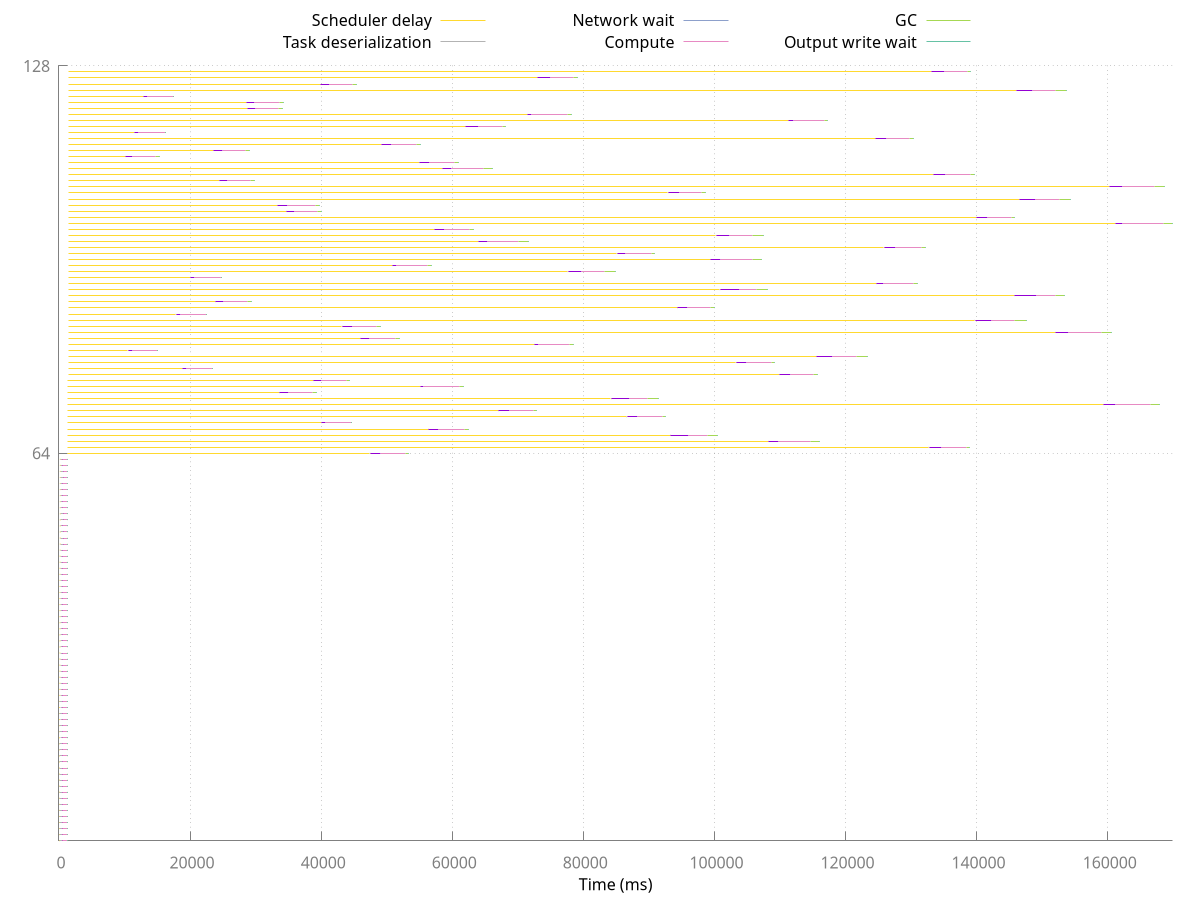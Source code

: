 set terminal pdfcairo font 'Times,22' linewidth 4 rounded dashlength 2 size 5,5

# Line style for axes
set style line 80 lt 1 lc rgb "#808080"

# Line style for grid
set style line 81 lt 0 # dashed
set style line 81 lt rgb "#808080"  # grey

set grid back linestyle 81
set border 3 back linestyle 80 # Remove border on top and right.  These
             # borders are useless and make it harder
             # to see plotted lines near the border.
    # Also, put it in grey; no need for so much emphasis on a border.
set xtics nomirror
set ytics nomirror

set style line 1 lt rgb "#fc8d62" lw 1 pt 1
set style line 2 lt rgb "#8da0cb" lw 1 pt 6
set style line 3 lt rgb "#e78ac3" lw 1 pt 2
set style line 4 lt rgb "#a6d854" lw 1 pt 3
set style line 5 lt rgb "#66c2a5" lw 1 pt 4
set style line 6 lt rgb "#ffd92f" lw 1 pt 5
set style line 7 lt rgb "#e5c494" lw 1 pt 7
set style line 8 lt rgb "#b3b3b3" lw 1 pt 8

set xlabel "Time (ms)" offset 0,0.5
set key above

set arrow from 0,0 to 126,0 ls 6 nohead
set arrow from 126,0 to 579,0 ls 8 nohead
set arrow from 579,0 to 579,0 ls 7 nohead
set arrow from 579,0 to 579,0 ls 9 nohead
set arrow from 579,0 to 1251,0 ls 3 nohead
set arrow from 1251,0 to 1304,0 ls 4 nohead
set arrow from 1304,0 to 1304,0 ls 5 nohead
set arrow from 16,1 to 130,1 ls 6 nohead
set arrow from 130,1 to 581,1 ls 8 nohead
set arrow from 581,1 to 581,1 ls 7 nohead
set arrow from 581,1 to 581,1 ls 9 nohead
set arrow from 581,1 to 1246,1 ls 3 nohead
set arrow from 1246,1 to 1299,1 ls 4 nohead
set arrow from 1299,1 to 1299,1 ls 5 nohead
set arrow from 17,2 to 128,2 ls 6 nohead
set arrow from 128,2 to 579,2 ls 8 nohead
set arrow from 579,2 to 579,2 ls 7 nohead
set arrow from 579,2 to 579,2 ls 9 nohead
set arrow from 579,2 to 1249,2 ls 3 nohead
set arrow from 1249,2 to 1302,2 ls 4 nohead
set arrow from 1302,2 to 1302,2 ls 5 nohead
set arrow from 19,3 to 140,3 ls 6 nohead
set arrow from 140,3 to 589,3 ls 8 nohead
set arrow from 589,3 to 589,3 ls 7 nohead
set arrow from 589,3 to 589,3 ls 9 nohead
set arrow from 589,3 to 1242,3 ls 3 nohead
set arrow from 1242,3 to 1295,3 ls 4 nohead
set arrow from 1295,3 to 1295,3 ls 5 nohead
set arrow from 20,4 to 142,4 ls 6 nohead
set arrow from 142,4 to 590,4 ls 8 nohead
set arrow from 590,4 to 590,4 ls 7 nohead
set arrow from 590,4 to 590,4 ls 9 nohead
set arrow from 590,4 to 1243,4 ls 3 nohead
set arrow from 1243,4 to 1296,4 ls 4 nohead
set arrow from 1296,4 to 1296,4 ls 5 nohead
set arrow from 22,5 to 142,5 ls 6 nohead
set arrow from 142,5 to 589,5 ls 8 nohead
set arrow from 589,5 to 589,5 ls 7 nohead
set arrow from 589,5 to 589,5 ls 9 nohead
set arrow from 589,5 to 1242,5 ls 3 nohead
set arrow from 1242,5 to 1295,5 ls 4 nohead
set arrow from 1295,5 to 1295,5 ls 5 nohead
set arrow from 23,6 to 132,6 ls 6 nohead
set arrow from 132,6 to 578,6 ls 8 nohead
set arrow from 578,6 to 578,6 ls 7 nohead
set arrow from 578,6 to 578,6 ls 9 nohead
set arrow from 578,6 to 1254,6 ls 3 nohead
set arrow from 1254,6 to 1307,6 ls 4 nohead
set arrow from 1307,6 to 1307,6 ls 5 nohead
set arrow from 25,7 to 129,7 ls 6 nohead
set arrow from 129,7 to 575,7 ls 8 nohead
set arrow from 575,7 to 575,7 ls 7 nohead
set arrow from 575,7 to 575,7 ls 9 nohead
set arrow from 575,7 to 1262,7 ls 3 nohead
set arrow from 1262,7 to 1315,7 ls 4 nohead
set arrow from 1315,7 to 1315,7 ls 5 nohead
set arrow from 26,8 to 146,8 ls 6 nohead
set arrow from 146,8 to 590,8 ls 8 nohead
set arrow from 590,8 to 590,8 ls 7 nohead
set arrow from 590,8 to 590,8 ls 9 nohead
set arrow from 590,8 to 1243,8 ls 3 nohead
set arrow from 1243,8 to 1296,8 ls 4 nohead
set arrow from 1296,8 to 1296,8 ls 5 nohead
set arrow from 28,9 to 138,9 ls 6 nohead
set arrow from 138,9 to 581,9 ls 8 nohead
set arrow from 581,9 to 581,9 ls 7 nohead
set arrow from 581,9 to 581,9 ls 9 nohead
set arrow from 581,9 to 1245,9 ls 3 nohead
set arrow from 1245,9 to 1298,9 ls 4 nohead
set arrow from 1298,9 to 1298,9 ls 5 nohead
set arrow from 29,10 to 147,10 ls 6 nohead
set arrow from 147,10 to 591,10 ls 8 nohead
set arrow from 591,10 to 591,10 ls 7 nohead
set arrow from 591,10 to 591,10 ls 9 nohead
set arrow from 591,10 to 1243,10 ls 3 nohead
set arrow from 1243,10 to 1296,10 ls 4 nohead
set arrow from 1296,10 to 1296,10 ls 5 nohead
set arrow from 30,11 to 137,11 ls 6 nohead
set arrow from 137,11 to 579,11 ls 8 nohead
set arrow from 579,11 to 579,11 ls 7 nohead
set arrow from 579,11 to 579,11 ls 9 nohead
set arrow from 579,11 to 1258,11 ls 3 nohead
set arrow from 1258,11 to 1311,11 ls 4 nohead
set arrow from 1311,11 to 1311,11 ls 5 nohead
set arrow from 32,12 to 138,12 ls 6 nohead
set arrow from 138,12 to 580,12 ls 8 nohead
set arrow from 580,12 to 580,12 ls 7 nohead
set arrow from 580,12 to 580,12 ls 9 nohead
set arrow from 580,12 to 1246,12 ls 3 nohead
set arrow from 1246,12 to 1299,12 ls 4 nohead
set arrow from 1299,12 to 1299,12 ls 5 nohead
set arrow from 33,13 to 149,13 ls 6 nohead
set arrow from 149,13 to 589,13 ls 8 nohead
set arrow from 589,13 to 589,13 ls 7 nohead
set arrow from 589,13 to 589,13 ls 9 nohead
set arrow from 589,13 to 1242,13 ls 3 nohead
set arrow from 1242,13 to 1295,13 ls 4 nohead
set arrow from 1295,13 to 1295,13 ls 5 nohead
set arrow from 35,14 to 138,14 ls 6 nohead
set arrow from 138,14 to 577,14 ls 8 nohead
set arrow from 577,14 to 577,14 ls 7 nohead
set arrow from 577,14 to 577,14 ls 9 nohead
set arrow from 577,14 to 1260,14 ls 3 nohead
set arrow from 1260,14 to 1313,14 ls 4 nohead
set arrow from 1313,14 to 1313,14 ls 5 nohead
set arrow from 36,15 to 139,15 ls 6 nohead
set arrow from 139,15 to 577,15 ls 8 nohead
set arrow from 577,15 to 577,15 ls 7 nohead
set arrow from 577,15 to 577,15 ls 9 nohead
set arrow from 577,15 to 1247,15 ls 3 nohead
set arrow from 1247,15 to 1300,15 ls 4 nohead
set arrow from 1300,15 to 1300,15 ls 5 nohead
set arrow from 38,16 to 141,16 ls 6 nohead
set arrow from 141,16 to 577,16 ls 8 nohead
set arrow from 577,16 to 577,16 ls 7 nohead
set arrow from 577,16 to 577,16 ls 9 nohead
set arrow from 577,16 to 1259,16 ls 3 nohead
set arrow from 1259,16 to 1312,16 ls 4 nohead
set arrow from 1312,16 to 1312,16 ls 5 nohead
set arrow from 39,17 to 154,17 ls 6 nohead
set arrow from 154,17 to 589,17 ls 8 nohead
set arrow from 589,17 to 589,17 ls 7 nohead
set arrow from 589,17 to 589,17 ls 9 nohead
set arrow from 589,17 to 1242,17 ls 3 nohead
set arrow from 1242,17 to 1295,17 ls 4 nohead
set arrow from 1295,17 to 1295,17 ls 5 nohead
set arrow from 40,18 to 140,18 ls 6 nohead
set arrow from 140,18 to 574,18 ls 8 nohead
set arrow from 574,18 to 574,18 ls 7 nohead
set arrow from 574,18 to 574,18 ls 9 nohead
set arrow from 574,18 to 1260,18 ls 3 nohead
set arrow from 1260,18 to 1313,18 ls 4 nohead
set arrow from 1313,18 to 1313,18 ls 5 nohead
set arrow from 41,19 to 144,19 ls 6 nohead
set arrow from 144,19 to 578,19 ls 8 nohead
set arrow from 578,19 to 578,19 ls 7 nohead
set arrow from 578,19 to 578,19 ls 9 nohead
set arrow from 578,19 to 1246,19 ls 3 nohead
set arrow from 1246,19 to 1299,19 ls 4 nohead
set arrow from 1299,19 to 1299,19 ls 5 nohead
set arrow from 42,20 to 159,20 ls 6 nohead
set arrow from 159,20 to 592,20 ls 8 nohead
set arrow from 592,20 to 592,20 ls 7 nohead
set arrow from 592,20 to 592,20 ls 9 nohead
set arrow from 592,20 to 1244,20 ls 3 nohead
set arrow from 1244,20 to 1297,20 ls 4 nohead
set arrow from 1297,20 to 1297,20 ls 5 nohead
set arrow from 43,21 to 144,21 ls 6 nohead
set arrow from 144,21 to 575,21 ls 8 nohead
set arrow from 575,21 to 575,21 ls 7 nohead
set arrow from 575,21 to 575,21 ls 9 nohead
set arrow from 575,21 to 1264,21 ls 3 nohead
set arrow from 1264,21 to 1317,21 ls 4 nohead
set arrow from 1317,21 to 1317,21 ls 5 nohead
set arrow from 44,22 to 162,22 ls 6 nohead
set arrow from 162,22 to 591,22 ls 8 nohead
set arrow from 591,22 to 591,22 ls 7 nohead
set arrow from 591,22 to 591,22 ls 9 nohead
set arrow from 591,22 to 1244,22 ls 3 nohead
set arrow from 1244,22 to 1297,22 ls 4 nohead
set arrow from 1297,22 to 1297,22 ls 5 nohead
set arrow from 46,23 to 150,23 ls 6 nohead
set arrow from 150,23 to 578,23 ls 8 nohead
set arrow from 578,23 to 578,23 ls 7 nohead
set arrow from 578,23 to 578,23 ls 9 nohead
set arrow from 578,23 to 1259,23 ls 3 nohead
set arrow from 1259,23 to 1312,23 ls 4 nohead
set arrow from 1312,23 to 1312,23 ls 5 nohead
set arrow from 69,24 to 194,24 ls 6 nohead
set arrow from 194,24 to 578,24 ls 8 nohead
set arrow from 578,24 to 578,24 ls 7 nohead
set arrow from 578,24 to 578,24 ls 9 nohead
set arrow from 578,24 to 1257,24 ls 3 nohead
set arrow from 1257,24 to 1311,24 ls 4 nohead
set arrow from 1311,24 to 1311,24 ls 5 nohead
set arrow from 71,25 to 212,25 ls 6 nohead
set arrow from 212,25 to 595,25 ls 8 nohead
set arrow from 595,25 to 595,25 ls 7 nohead
set arrow from 595,25 to 595,25 ls 9 nohead
set arrow from 595,25 to 1238,25 ls 3 nohead
set arrow from 1238,25 to 1292,25 ls 4 nohead
set arrow from 1292,25 to 1292,25 ls 5 nohead
set arrow from 72,26 to 212,26 ls 6 nohead
set arrow from 212,26 to 594,26 ls 8 nohead
set arrow from 594,26 to 594,26 ls 7 nohead
set arrow from 594,26 to 594,26 ls 9 nohead
set arrow from 594,26 to 1237,26 ls 3 nohead
set arrow from 1237,26 to 1291,26 ls 4 nohead
set arrow from 1291,26 to 1291,26 ls 5 nohead
set arrow from 73,27 to 200,27 ls 6 nohead
set arrow from 200,27 to 581,27 ls 8 nohead
set arrow from 581,27 to 581,27 ls 7 nohead
set arrow from 581,27 to 581,27 ls 9 nohead
set arrow from 581,27 to 1244,27 ls 3 nohead
set arrow from 1244,27 to 1298,27 ls 4 nohead
set arrow from 1298,27 to 1298,27 ls 5 nohead
set arrow from 74,28 to 217,28 ls 6 nohead
set arrow from 217,28 to 597,28 ls 8 nohead
set arrow from 597,28 to 597,28 ls 7 nohead
set arrow from 597,28 to 597,28 ls 9 nohead
set arrow from 597,28 to 1240,28 ls 3 nohead
set arrow from 1240,28 to 1294,28 ls 4 nohead
set arrow from 1294,28 to 1294,28 ls 5 nohead
set arrow from 75,29 to 199,29 ls 6 nohead
set arrow from 199,29 to 579,29 ls 8 nohead
set arrow from 579,29 to 579,29 ls 7 nohead
set arrow from 579,29 to 579,29 ls 9 nohead
set arrow from 579,29 to 1250,29 ls 3 nohead
set arrow from 1250,29 to 1304,29 ls 4 nohead
set arrow from 1304,29 to 1304,29 ls 5 nohead
set arrow from 77,30 to 217,30 ls 6 nohead
set arrow from 217,30 to 595,30 ls 8 nohead
set arrow from 595,30 to 595,30 ls 7 nohead
set arrow from 595,30 to 595,30 ls 9 nohead
set arrow from 595,30 to 1238,30 ls 3 nohead
set arrow from 1238,30 to 1292,30 ls 4 nohead
set arrow from 1292,30 to 1292,30 ls 5 nohead
set arrow from 77,31 to 205,31 ls 6 nohead
set arrow from 205,31 to 582,31 ls 8 nohead
set arrow from 582,31 to 582,31 ls 7 nohead
set arrow from 582,31 to 582,31 ls 9 nohead
set arrow from 582,31 to 1244,31 ls 3 nohead
set arrow from 1244,31 to 1298,31 ls 4 nohead
set arrow from 1298,31 to 1298,31 ls 5 nohead
set arrow from 78,32 to 220,32 ls 6 nohead
set arrow from 220,32 to 596,32 ls 8 nohead
set arrow from 596,32 to 596,32 ls 7 nohead
set arrow from 596,32 to 596,32 ls 9 nohead
set arrow from 596,32 to 1239,32 ls 3 nohead
set arrow from 1239,32 to 1293,32 ls 4 nohead
set arrow from 1293,32 to 1293,32 ls 5 nohead
set arrow from 79,33 to 221,33 ls 6 nohead
set arrow from 221,33 to 597,33 ls 8 nohead
set arrow from 597,33 to 597,33 ls 7 nohead
set arrow from 597,33 to 597,33 ls 9 nohead
set arrow from 597,33 to 1240,33 ls 3 nohead
set arrow from 1240,33 to 1294,33 ls 4 nohead
set arrow from 1294,33 to 1294,33 ls 5 nohead
set arrow from 80,34 to 204,34 ls 6 nohead
set arrow from 204,34 to 579,34 ls 8 nohead
set arrow from 579,34 to 579,34 ls 7 nohead
set arrow from 579,34 to 579,34 ls 9 nohead
set arrow from 579,34 to 1255,34 ls 3 nohead
set arrow from 1255,34 to 1309,34 ls 4 nohead
set arrow from 1309,34 to 1309,34 ls 5 nohead
set arrow from 82,35 to 218,35 ls 6 nohead
set arrow from 218,35 to 592,35 ls 8 nohead
set arrow from 592,35 to 592,35 ls 7 nohead
set arrow from 592,35 to 592,35 ls 9 nohead
set arrow from 592,35 to 1235,35 ls 3 nohead
set arrow from 1235,35 to 1289,35 ls 4 nohead
set arrow from 1289,35 to 1289,35 ls 5 nohead
set arrow from 83,36 to 223,36 ls 6 nohead
set arrow from 223,36 to 596,36 ls 8 nohead
set arrow from 596,36 to 596,36 ls 7 nohead
set arrow from 596,36 to 596,36 ls 9 nohead
set arrow from 596,36 to 1239,36 ls 3 nohead
set arrow from 1239,36 to 1293,36 ls 4 nohead
set arrow from 1293,36 to 1293,36 ls 5 nohead
set arrow from 84,37 to 223,37 ls 6 nohead
set arrow from 223,37 to 595,37 ls 8 nohead
set arrow from 595,37 to 595,37 ls 7 nohead
set arrow from 595,37 to 595,37 ls 9 nohead
set arrow from 595,37 to 1238,37 ls 3 nohead
set arrow from 1238,37 to 1292,37 ls 4 nohead
set arrow from 1292,37 to 1292,37 ls 5 nohead
set arrow from 85,38 to 224,38 ls 6 nohead
set arrow from 224,38 to 595,38 ls 8 nohead
set arrow from 595,38 to 595,38 ls 7 nohead
set arrow from 595,38 to 595,38 ls 9 nohead
set arrow from 595,38 to 1238,38 ls 3 nohead
set arrow from 1238,38 to 1292,38 ls 4 nohead
set arrow from 1292,38 to 1292,38 ls 5 nohead
set arrow from 86,39 to 209,39 ls 6 nohead
set arrow from 209,39 to 578,39 ls 8 nohead
set arrow from 578,39 to 578,39 ls 7 nohead
set arrow from 578,39 to 578,39 ls 9 nohead
set arrow from 578,39 to 1252,39 ls 3 nohead
set arrow from 1252,39 to 1306,39 ls 4 nohead
set arrow from 1306,39 to 1306,39 ls 5 nohead
set arrow from 87,40 to 211,40 ls 6 nohead
set arrow from 211,40 to 579,40 ls 8 nohead
set arrow from 579,40 to 579,40 ls 7 nohead
set arrow from 579,40 to 579,40 ls 9 nohead
set arrow from 579,40 to 1249,40 ls 3 nohead
set arrow from 1249,40 to 1303,40 ls 4 nohead
set arrow from 1303,40 to 1303,40 ls 5 nohead
set arrow from 88,41 to 213,41 ls 6 nohead
set arrow from 213,41 to 580,41 ls 8 nohead
set arrow from 580,41 to 580,41 ls 7 nohead
set arrow from 580,41 to 580,41 ls 9 nohead
set arrow from 580,41 to 1248,41 ls 3 nohead
set arrow from 1248,41 to 1302,41 ls 4 nohead
set arrow from 1302,41 to 1302,41 ls 5 nohead
set arrow from 89,42 to 212,42 ls 6 nohead
set arrow from 212,42 to 578,42 ls 8 nohead
set arrow from 578,42 to 578,42 ls 7 nohead
set arrow from 578,42 to 578,42 ls 9 nohead
set arrow from 578,42 to 1254,42 ls 3 nohead
set arrow from 1254,42 to 1308,42 ls 4 nohead
set arrow from 1308,42 to 1308,42 ls 5 nohead
set arrow from 90,43 to 215,43 ls 6 nohead
set arrow from 215,43 to 580,43 ls 8 nohead
set arrow from 580,43 to 580,43 ls 7 nohead
set arrow from 580,43 to 580,43 ls 9 nohead
set arrow from 580,43 to 1246,43 ls 3 nohead
set arrow from 1246,43 to 1300,43 ls 4 nohead
set arrow from 1300,43 to 1300,43 ls 5 nohead
set arrow from 91,44 to 215,44 ls 6 nohead
set arrow from 215,44 to 580,44 ls 8 nohead
set arrow from 580,44 to 580,44 ls 7 nohead
set arrow from 580,44 to 580,44 ls 9 nohead
set arrow from 580,44 to 1245,44 ls 3 nohead
set arrow from 1245,44 to 1299,44 ls 4 nohead
set arrow from 1299,44 to 1299,44 ls 5 nohead
set arrow from 92,45 to 216,45 ls 6 nohead
set arrow from 216,45 to 580,45 ls 8 nohead
set arrow from 580,45 to 580,45 ls 7 nohead
set arrow from 580,45 to 580,45 ls 9 nohead
set arrow from 580,45 to 1249,45 ls 3 nohead
set arrow from 1249,45 to 1303,45 ls 4 nohead
set arrow from 1303,45 to 1303,45 ls 5 nohead
set arrow from 94,46 to 233,46 ls 6 nohead
set arrow from 233,46 to 596,46 ls 8 nohead
set arrow from 596,46 to 596,46 ls 7 nohead
set arrow from 596,46 to 596,46 ls 9 nohead
set arrow from 596,46 to 1239,46 ls 3 nohead
set arrow from 1239,46 to 1293,46 ls 4 nohead
set arrow from 1293,46 to 1293,46 ls 5 nohead
set arrow from 95,47 to 216,47 ls 6 nohead
set arrow from 216,47 to 578,47 ls 8 nohead
set arrow from 578,47 to 578,47 ls 7 nohead
set arrow from 578,47 to 578,47 ls 9 nohead
set arrow from 578,47 to 1251,47 ls 3 nohead
set arrow from 1251,47 to 1305,47 ls 4 nohead
set arrow from 1305,47 to 1305,47 ls 5 nohead
set arrow from 113,48 to 235,48 ls 6 nohead
set arrow from 235,48 to 596,48 ls 8 nohead
set arrow from 596,48 to 596,48 ls 7 nohead
set arrow from 596,48 to 596,48 ls 9 nohead
set arrow from 596,48 to 1281,48 ls 3 nohead
set arrow from 1281,48 to 1325,48 ls 4 nohead
set arrow from 1325,48 to 1325,48 ls 5 nohead
set arrow from 114,49 to 252,49 ls 6 nohead
set arrow from 252,49 to 613,49 ls 8 nohead
set arrow from 613,49 to 613,49 ls 7 nohead
set arrow from 613,49 to 613,49 ls 9 nohead
set arrow from 613,49 to 1267,49 ls 3 nohead
set arrow from 1267,49 to 1311,49 ls 4 nohead
set arrow from 1311,49 to 1311,49 ls 5 nohead
set arrow from 115,50 to 252,50 ls 6 nohead
set arrow from 252,50 to 618,50 ls 8 nohead
set arrow from 618,50 to 618,50 ls 7 nohead
set arrow from 618,50 to 618,50 ls 9 nohead
set arrow from 618,50 to 1266,50 ls 3 nohead
set arrow from 1266,50 to 1310,50 ls 4 nohead
set arrow from 1310,50 to 1310,50 ls 5 nohead
set arrow from 116,51 to 253,51 ls 6 nohead
set arrow from 253,51 to 612,51 ls 8 nohead
set arrow from 612,51 to 612,51 ls 7 nohead
set arrow from 612,51 to 612,51 ls 9 nohead
set arrow from 612,51 to 1266,51 ls 3 nohead
set arrow from 1266,51 to 1310,51 ls 4 nohead
set arrow from 1310,51 to 1310,51 ls 5 nohead
set arrow from 117,52 to 252,52 ls 6 nohead
set arrow from 252,52 to 609,52 ls 8 nohead
set arrow from 609,52 to 609,52 ls 7 nohead
set arrow from 609,52 to 609,52 ls 9 nohead
set arrow from 609,52 to 1263,52 ls 3 nohead
set arrow from 1263,52 to 1307,52 ls 4 nohead
set arrow from 1307,52 to 1307,52 ls 5 nohead
set arrow from 118,53 to 253,53 ls 6 nohead
set arrow from 253,53 to 610,53 ls 8 nohead
set arrow from 610,53 to 610,53 ls 7 nohead
set arrow from 610,53 to 610,53 ls 9 nohead
set arrow from 610,53 to 1264,53 ls 3 nohead
set arrow from 1264,53 to 1308,53 ls 4 nohead
set arrow from 1308,53 to 1308,53 ls 5 nohead
set arrow from 119,54 to 256,54 ls 6 nohead
set arrow from 256,54 to 612,54 ls 8 nohead
set arrow from 612,54 to 612,54 ls 7 nohead
set arrow from 612,54 to 612,54 ls 9 nohead
set arrow from 612,54 to 1266,54 ls 3 nohead
set arrow from 1266,54 to 1310,54 ls 4 nohead
set arrow from 1310,54 to 1310,54 ls 5 nohead
set arrow from 120,55 to 241,55 ls 6 nohead
set arrow from 241,55 to 596,55 ls 8 nohead
set arrow from 596,55 to 596,55 ls 7 nohead
set arrow from 596,55 to 596,55 ls 9 nohead
set arrow from 596,55 to 1287,55 ls 3 nohead
set arrow from 1287,55 to 1331,55 ls 4 nohead
set arrow from 1331,55 to 1331,55 ls 5 nohead
set arrow from 121,56 to 243,56 ls 6 nohead
set arrow from 243,56 to 596,56 ls 8 nohead
set arrow from 596,56 to 596,56 ls 7 nohead
set arrow from 596,56 to 596,56 ls 9 nohead
set arrow from 596,56 to 1272,56 ls 3 nohead
set arrow from 1272,56 to 1316,56 ls 4 nohead
set arrow from 1316,56 to 1316,56 ls 5 nohead
set arrow from 122,57 to 243,57 ls 6 nohead
set arrow from 243,57 to 595,57 ls 8 nohead
set arrow from 595,57 to 595,57 ls 7 nohead
set arrow from 595,57 to 595,57 ls 9 nohead
set arrow from 595,57 to 1284,57 ls 3 nohead
set arrow from 1284,57 to 1328,57 ls 4 nohead
set arrow from 1328,57 to 1328,57 ls 5 nohead
set arrow from 123,58 to 256,58 ls 6 nohead
set arrow from 256,58 to 608,58 ls 8 nohead
set arrow from 608,58 to 608,58 ls 7 nohead
set arrow from 608,58 to 608,58 ls 9 nohead
set arrow from 608,58 to 1262,58 ls 3 nohead
set arrow from 1262,58 to 1306,58 ls 4 nohead
set arrow from 1306,58 to 1306,58 ls 5 nohead
set arrow from 124,59 to 245,59 ls 6 nohead
set arrow from 245,59 to 596,59 ls 8 nohead
set arrow from 596,59 to 596,59 ls 7 nohead
set arrow from 596,59 to 596,59 ls 9 nohead
set arrow from 596,59 to 1282,59 ls 3 nohead
set arrow from 1282,59 to 1326,59 ls 4 nohead
set arrow from 1326,59 to 1326,59 ls 5 nohead
set arrow from 125,60 to 261,60 ls 6 nohead
set arrow from 261,60 to 611,60 ls 8 nohead
set arrow from 611,60 to 611,60 ls 7 nohead
set arrow from 611,60 to 611,60 ls 9 nohead
set arrow from 611,60 to 1265,60 ls 3 nohead
set arrow from 1265,60 to 1309,60 ls 4 nohead
set arrow from 1309,60 to 1309,60 ls 5 nohead
set arrow from 126,61 to 261,61 ls 6 nohead
set arrow from 261,61 to 610,61 ls 8 nohead
set arrow from 610,61 to 610,61 ls 7 nohead
set arrow from 610,61 to 610,61 ls 9 nohead
set arrow from 610,61 to 1264,61 ls 3 nohead
set arrow from 1264,61 to 1308,61 ls 4 nohead
set arrow from 1308,61 to 1308,61 ls 5 nohead
set arrow from 127,62 to 260,62 ls 6 nohead
set arrow from 260,62 to 608,62 ls 8 nohead
set arrow from 608,62 to 608,62 ls 7 nohead
set arrow from 608,62 to 608,62 ls 9 nohead
set arrow from 608,62 to 1262,62 ls 3 nohead
set arrow from 1262,62 to 1306,62 ls 4 nohead
set arrow from 1306,62 to 1306,62 ls 5 nohead
set arrow from 128,63 to 259,63 ls 6 nohead
set arrow from 259,63 to 606,63 ls 8 nohead
set arrow from 606,63 to 606,63 ls 7 nohead
set arrow from 606,63 to 606,63 ls 9 nohead
set arrow from 606,63 to 1260,63 ls 3 nohead
set arrow from 1260,63 to 1304,63 ls 4 nohead
set arrow from 1304,63 to 1304,63 ls 5 nohead
set arrow from 1359,64 to 47424,64 ls 6 nohead
set arrow from 47424,64 to 47492,64 ls 8 nohead
set arrow from 47492,64 to 47492,64 ls 7 nohead
set arrow from 47492,64 to 49017,64 ls 9 nohead
set arrow from 49017,64 to 52870,64 ls 3 nohead
set arrow from 52870,64 to 53394,64 ls 4 nohead
set arrow from 53394,64 to 53394,64 ls 5 nohead
set arrow from 1360,65 to 132691,65 ls 6 nohead
set arrow from 132691,65 to 132743,65 ls 8 nohead
set arrow from 132743,65 to 132743,65 ls 7 nohead
set arrow from 132743,65 to 134575,65 ls 9 nohead
set arrow from 134575,65 to 138398,65 ls 3 nohead
set arrow from 138398,65 to 138994,65 ls 4 nohead
set arrow from 138994,65 to 138994,65 ls 5 nohead
set arrow from 1361,66 to 108268,66 ls 6 nohead
set arrow from 108268,66 to 108296,66 ls 8 nohead
set arrow from 108296,66 to 108296,66 ls 7 nohead
set arrow from 108296,66 to 109702,66 ls 9 nohead
set arrow from 109702,66 to 114685,66 ls 3 nohead
set arrow from 114685,66 to 116098,66 ls 4 nohead
set arrow from 116098,66 to 116098,66 ls 5 nohead
set arrow from 1362,67 to 93229,67 ls 6 nohead
set arrow from 93229,67 to 93302,67 ls 8 nohead
set arrow from 93302,67 to 93302,67 ls 7 nohead
set arrow from 93302,67 to 96044,67 ls 9 nohead
set arrow from 96044,67 to 98876,67 ls 3 nohead
set arrow from 98876,67 to 100524,67 ls 4 nohead
set arrow from 100524,67 to 100524,67 ls 5 nohead
set arrow from 1363,68 to 56393,68 ls 6 nohead
set arrow from 56393,68 to 56449,68 ls 8 nohead
set arrow from 56449,68 to 56449,68 ls 7 nohead
set arrow from 56449,68 to 57903,68 ls 9 nohead
set arrow from 57903,68 to 61816,68 ls 3 nohead
set arrow from 61816,68 to 62412,68 ls 4 nohead
set arrow from 62412,68 to 62412,68 ls 5 nohead
set arrow from 1364,69 to 40022,69 ls 6 nohead
set arrow from 40022,69 to 40054,69 ls 8 nohead
set arrow from 40054,69 to 40054,69 ls 7 nohead
set arrow from 40054,69 to 40689,69 ls 9 nohead
set arrow from 40689,69 to 44646,69 ls 3 nohead
set arrow from 44646,69 to 44646,69 ls 4 nohead
set arrow from 44646,69 to 44646,69 ls 5 nohead
set arrow from 1365,70 to 86596,70 ls 6 nohead
set arrow from 86596,70 to 86666,70 ls 8 nohead
set arrow from 86666,70 to 86666,70 ls 7 nohead
set arrow from 86666,70 to 88236,70 ls 9 nohead
set arrow from 88236,70 to 92016,70 ls 3 nohead
set arrow from 92016,70 to 92540,70 ls 4 nohead
set arrow from 92540,70 to 92540,70 ls 5 nohead
set arrow from 1366,71 to 67030,71 ls 6 nohead
set arrow from 67030,71 to 67081,71 ls 8 nohead
set arrow from 67081,71 to 67081,71 ls 7 nohead
set arrow from 67081,71 to 68792,71 ls 9 nohead
set arrow from 68792,71 to 72331,71 ls 3 nohead
set arrow from 72331,71 to 72927,71 ls 4 nohead
set arrow from 72927,71 to 72927,71 ls 5 nohead
set arrow from 1368,72 to 159363,72 ls 6 nohead
set arrow from 159363,72 to 159394,72 ls 8 nohead
set arrow from 159394,72 to 159394,72 ls 7 nohead
set arrow from 159394,72 to 161222,72 ls 9 nohead
set arrow from 161222,72 to 166482,72 ls 3 nohead
set arrow from 166482,72 to 167895,72 ls 4 nohead
set arrow from 167895,72 to 167895,72 ls 5 nohead
set arrow from 1369,73 to 84208,73 ls 6 nohead
set arrow from 84208,73 to 84277,73 ls 8 nohead
set arrow from 84277,73 to 84277,73 ls 7 nohead
set arrow from 84277,73 to 86991,73 ls 9 nohead
set arrow from 86991,73 to 89852,73 ls 3 nohead
set arrow from 89852,73 to 91500,73 ls 4 nohead
set arrow from 91500,73 to 91500,73 ls 5 nohead
set arrow from 1370,74 to 33622,74 ls 6 nohead
set arrow from 33622,74 to 33673,74 ls 8 nohead
set arrow from 33673,74 to 33673,74 ls 7 nohead
set arrow from 33673,74 to 34990,74 ls 9 nohead
set arrow from 34990,74 to 38677,74 ls 3 nohead
set arrow from 38677,74 to 39273,74 ls 4 nohead
set arrow from 39273,74 to 39273,74 ls 5 nohead
set arrow from 1371,75 to 55140,75 ls 6 nohead
set arrow from 55140,75 to 55168,75 ls 8 nohead
set arrow from 55168,75 to 55168,75 ls 7 nohead
set arrow from 55168,75 to 55668,75 ls 9 nohead
set arrow from 55668,75 to 61128,75 ls 3 nohead
set arrow from 61128,75 to 61757,75 ls 4 nohead
set arrow from 61757,75 to 61757,75 ls 5 nohead
set arrow from 1372,76 to 38789,76 ls 6 nohead
set arrow from 38789,76 to 38857,76 ls 8 nohead
set arrow from 38857,76 to 38857,76 ls 7 nohead
set arrow from 38857,76 to 40061,76 ls 9 nohead
set arrow from 40061,76 to 43795,76 ls 3 nohead
set arrow from 43795,76 to 44319,76 ls 4 nohead
set arrow from 44319,76 to 44319,76 ls 5 nohead
set arrow from 1373,77 to 109904,77 ls 6 nohead
set arrow from 109904,77 to 109954,77 ls 8 nohead
set arrow from 109954,77 to 109954,77 ls 7 nohead
set arrow from 109954,77 to 111543,77 ls 9 nohead
set arrow from 111543,77 to 115131,77 ls 3 nohead
set arrow from 115131,77 to 115727,77 ls 4 nohead
set arrow from 115727,77 to 115727,77 ls 5 nohead
set arrow from 1374,78 to 18818,78 ls 6 nohead
set arrow from 18818,78 to 18844,78 ls 8 nohead
set arrow from 18844,78 to 18844,78 ls 7 nohead
set arrow from 18844,78 to 19468,78 ls 9 nohead
set arrow from 19468,78 to 23491,78 ls 3 nohead
set arrow from 23491,78 to 23491,78 ls 4 nohead
set arrow from 23491,78 to 23491,78 ls 5 nohead
set arrow from 1375,79 to 103269,79 ls 6 nohead
set arrow from 103269,79 to 103336,79 ls 8 nohead
set arrow from 103336,79 to 103336,79 ls 7 nohead
set arrow from 103336,79 to 104908,79 ls 9 nohead
set arrow from 104908,79 to 108671,79 ls 3 nohead
set arrow from 108671,79 to 109195,79 ls 4 nohead
set arrow from 109195,79 to 109195,79 ls 5 nohead
set arrow from 1376,80 to 115534,80 ls 6 nohead
set arrow from 115534,80 to 115582,80 ls 8 nohead
set arrow from 115582,80 to 115582,80 ls 7 nohead
set arrow from 115582,80 to 117949,80 ls 9 nohead
set arrow from 117949,80 to 121626,80 ls 3 nohead
set arrow from 121626,80 to 123384,80 ls 4 nohead
set arrow from 123384,80 to 123384,80 ls 5 nohead
set arrow from 1377,81 to 10526,81 ls 6 nohead
set arrow from 10526,81 to 10552,81 ls 8 nohead
set arrow from 10552,81 to 10552,81 ls 7 nohead
set arrow from 10552,81 to 11156,81 ls 9 nohead
set arrow from 11156,81 to 15071,81 ls 3 nohead
set arrow from 15071,81 to 15071,81 ls 4 nohead
set arrow from 15071,81 to 15071,81 ls 5 nohead
set arrow from 1378,82 to 72483,82 ls 6 nohead
set arrow from 72483,82 to 72544,82 ls 8 nohead
set arrow from 72544,82 to 72544,82 ls 7 nohead
set arrow from 72544,82 to 73234,82 ls 9 nohead
set arrow from 73234,82 to 77946,82 ls 3 nohead
set arrow from 77946,82 to 78470,82 ls 4 nohead
set arrow from 78470,82 to 78470,82 ls 5 nohead
set arrow from 1379,83 to 45971,83 ls 6 nohead
set arrow from 45971,83 to 46017,83 ls 8 nohead
set arrow from 46017,83 to 46017,83 ls 7 nohead
set arrow from 46017,83 to 47426,83 ls 9 nohead
set arrow from 47426,83 to 51356,83 ls 3 nohead
set arrow from 51356,83 to 51952,83 ls 4 nohead
set arrow from 51952,83 to 51952,83 ls 5 nohead
set arrow from 1380,84 to 152064,84 ls 6 nohead
set arrow from 152064,84 to 152089,84 ls 8 nohead
set arrow from 152089,84 to 152089,84 ls 7 nohead
set arrow from 152089,84 to 154057,84 ls 9 nohead
set arrow from 154057,84 to 159102,84 ls 3 nohead
set arrow from 159102,84 to 160515,84 ls 4 nohead
set arrow from 160515,84 to 160515,84 ls 5 nohead
set arrow from 1381,85 to 43159,85 ls 6 nohead
set arrow from 43159,85 to 43218,85 ls 8 nohead
set arrow from 43218,85 to 43218,85 ls 7 nohead
set arrow from 43218,85 to 44788,85 ls 9 nohead
set arrow from 44788,85 to 48456,85 ls 3 nohead
set arrow from 48456,85 to 48980,85 ls 4 nohead
set arrow from 48980,85 to 48980,85 ls 5 nohead
set arrow from 1382,86 to 139716,86 ls 6 nohead
set arrow from 139716,86 to 139759,86 ls 8 nohead
set arrow from 139759,86 to 139759,86 ls 7 nohead
set arrow from 139759,86 to 142330,86 ls 9 nohead
set arrow from 142330,86 to 145805,86 ls 3 nohead
set arrow from 145805,86 to 147563,86 ls 4 nohead
set arrow from 147563,86 to 147563,86 ls 5 nohead
set arrow from 1383,87 to 17831,87 ls 6 nohead
set arrow from 17831,87 to 17852,87 ls 8 nohead
set arrow from 17852,87 to 17852,87 ls 7 nohead
set arrow from 17852,87 to 18481,87 ls 9 nohead
set arrow from 18481,87 to 22560,87 ls 3 nohead
set arrow from 22560,87 to 22560,87 ls 4 nohead
set arrow from 22560,87 to 22560,87 ls 5 nohead
set arrow from 1384,88 to 94338,88 ls 6 nohead
set arrow from 94338,88 to 94394,88 ls 8 nohead
set arrow from 94394,88 to 94394,88 ls 7 nohead
set arrow from 94394,88 to 95899,88 ls 9 nohead
set arrow from 95899,88 to 99413,88 ls 3 nohead
set arrow from 99413,88 to 99937,88 ls 4 nohead
set arrow from 99937,88 to 99937,88 ls 5 nohead
set arrow from 1385,89 to 23849,89 ls 6 nohead
set arrow from 23849,89 to 23892,89 ls 8 nohead
set arrow from 23892,89 to 23892,89 ls 7 nohead
set arrow from 23892,89 to 25099,89 ls 9 nohead
set arrow from 25099,89 to 28751,89 ls 3 nohead
set arrow from 28751,89 to 29347,89 ls 4 nohead
set arrow from 29347,89 to 29347,89 ls 5 nohead
set arrow from 1386,90 to 145810,90 ls 6 nohead
set arrow from 145810,90 to 145828,90 ls 8 nohead
set arrow from 145828,90 to 145828,90 ls 7 nohead
set arrow from 145828,90 to 149140,90 ls 9 nohead
set arrow from 149140,90 to 152014,90 ls 3 nohead
set arrow from 152014,90 to 153427,90 ls 4 nohead
set arrow from 153427,90 to 153427,90 ls 5 nohead
set arrow from 1387,91 to 100819,91 ls 6 nohead
set arrow from 100819,91 to 100876,91 ls 8 nohead
set arrow from 100876,91 to 100876,91 ls 7 nohead
set arrow from 100876,91 to 103807,91 ls 9 nohead
set arrow from 103807,91 to 106452,91 ls 3 nohead
set arrow from 106452,91 to 108100,91 ls 4 nohead
set arrow from 108100,91 to 108100,91 ls 5 nohead
set arrow from 1388,92 to 124695,92 ls 6 nohead
set arrow from 124695,92 to 124737,92 ls 8 nohead
set arrow from 124737,92 to 124737,92 ls 7 nohead
set arrow from 124737,92 to 125749,92 ls 9 nohead
set arrow from 125749,92 to 130389,92 ls 3 nohead
set arrow from 130389,92 to 130985,92 ls 4 nohead
set arrow from 130985,92 to 130985,92 ls 5 nohead
set arrow from 1389,93 to 19997,93 ls 6 nohead
set arrow from 19997,93 to 20014,93 ls 8 nohead
set arrow from 20014,93 to 20014,93 ls 7 nohead
set arrow from 20014,93 to 20650,93 ls 9 nohead
set arrow from 20650,93 to 24833,93 ls 3 nohead
set arrow from 24833,93 to 24833,93 ls 4 nohead
set arrow from 24833,93 to 24833,93 ls 5 nohead
set arrow from 1390,94 to 77622,94 ls 6 nohead
set arrow from 77622,94 to 77676,94 ls 8 nohead
set arrow from 77676,94 to 77676,94 ls 7 nohead
set arrow from 77676,94 to 79727,94 ls 9 nohead
set arrow from 79727,94 to 83252,94 ls 3 nohead
set arrow from 83252,94 to 84900,94 ls 4 nohead
set arrow from 84900,94 to 84900,94 ls 5 nohead
set arrow from 1391,95 to 50900,95 ls 6 nohead
set arrow from 50900,95 to 50942,95 ls 8 nohead
set arrow from 50942,95 to 50942,95 ls 7 nohead
set arrow from 50942,95 to 51562,95 ls 9 nohead
set arrow from 51562,95 to 56240,95 ls 3 nohead
set arrow from 56240,95 to 56836,95 ls 4 nohead
set arrow from 56836,95 to 56836,95 ls 5 nohead
set arrow from 1392,96 to 99440,96 ls 6 nohead
set arrow from 99440,96 to 99456,96 ls 8 nohead
set arrow from 99456,96 to 99456,96 ls 7 nohead
set arrow from 99456,96 to 100852,96 ls 9 nohead
set arrow from 100852,96 to 105833,96 ls 3 nohead
set arrow from 105833,96 to 107246,96 ls 4 nohead
set arrow from 107246,96 to 107246,96 ls 5 nohead
set arrow from 1393,97 to 85107,97 ls 6 nohead
set arrow from 85107,97 to 85158,97 ls 8 nohead
set arrow from 85158,97 to 85158,97 ls 7 nohead
set arrow from 85158,97 to 86382,97 ls 9 nohead
set arrow from 86382,97 to 90376,97 ls 3 nohead
set arrow from 90376,97 to 90900,97 ls 4 nohead
set arrow from 90900,97 to 90900,97 ls 5 nohead
set arrow from 1394,98 to 125858,98 ls 6 nohead
set arrow from 125858,98 to 125899,98 ls 8 nohead
set arrow from 125899,98 to 125899,98 ls 7 nohead
set arrow from 125899,98 to 127623,98 ls 9 nohead
set arrow from 127623,98 to 131550,98 ls 3 nohead
set arrow from 131550,98 to 132146,98 ls 4 nohead
set arrow from 132146,98 to 132146,98 ls 5 nohead
set arrow from 1395,99 to 63968,99 ls 6 nohead
set arrow from 63968,99 to 63984,99 ls 8 nohead
set arrow from 63984,99 to 63984,99 ls 7 nohead
set arrow from 63984,99 to 65396,99 ls 9 nohead
set arrow from 65396,99 to 70169,99 ls 3 nohead
set arrow from 70169,99 to 71582,99 ls 4 nohead
set arrow from 71582,99 to 71582,99 ls 5 nohead
set arrow from 1396,100 to 100227,100 ls 6 nohead
set arrow from 100227,100 to 100250,100 ls 8 nohead
set arrow from 100250,100 to 100250,100 ls 7 nohead
set arrow from 100250,100 to 102316,100 ls 9 nohead
set arrow from 102316,100 to 105827,100 ls 3 nohead
set arrow from 105827,100 to 107475,100 ls 4 nohead
set arrow from 107475,100 to 107475,100 ls 5 nohead
set arrow from 1397,101 to 57315,101 ls 6 nohead
set arrow from 57315,101 to 57353,101 ls 8 nohead
set arrow from 57353,101 to 57353,101 ls 7 nohead
set arrow from 57353,101 to 58766,101 ls 9 nohead
set arrow from 58766,101 to 62661,101 ls 3 nohead
set arrow from 62661,101 to 63257,101 ls 4 nohead
set arrow from 63257,101 to 63257,101 ls 5 nohead
set arrow from 1398,102 to 161237,102 ls 6 nohead
set arrow from 161237,102 to 161251,102 ls 8 nohead
set arrow from 161251,102 to 161251,102 ls 7 nohead
set arrow from 161251,102 to 162257,102 ls 9 nohead
set arrow from 162257,102 to 168479,102 ls 3 nohead
set arrow from 168479,102 to 169892,102 ls 4 nohead
set arrow from 169892,102 to 169892,102 ls 5 nohead
set arrow from 1399,103 to 139921,103 ls 6 nohead
set arrow from 139921,103 to 139941,103 ls 8 nohead
set arrow from 139941,103 to 139941,103 ls 7 nohead
set arrow from 139941,103 to 141662,103 ls 9 nohead
set arrow from 141662,103 to 145275,103 ls 3 nohead
set arrow from 145275,103 to 145799,103 ls 4 nohead
set arrow from 145799,103 to 145799,103 ls 5 nohead
set arrow from 1400,104 to 34637,104 ls 6 nohead
set arrow from 34637,104 to 34675,104 ls 8 nohead
set arrow from 34675,104 to 34675,104 ls 7 nohead
set arrow from 34675,104 to 35890,104 ls 9 nohead
set arrow from 35890,104 to 39417,104 ls 3 nohead
set arrow from 39417,104 to 40013,104 ls 4 nohead
set arrow from 40013,104 to 40013,104 ls 5 nohead
set arrow from 1401,105 to 33396,105 ls 6 nohead
set arrow from 33396,105 to 33409,105 ls 8 nohead
set arrow from 33409,105 to 33409,105 ls 7 nohead
set arrow from 33409,105 to 34890,105 ls 9 nohead
set arrow from 34890,105 to 39064,105 ls 3 nohead
set arrow from 39064,105 to 39693,105 ls 4 nohead
set arrow from 39693,105 to 39693,105 ls 5 nohead
set arrow from 1402,106 to 146603,106 ls 6 nohead
set arrow from 146603,106 to 146620,106 ls 8 nohead
set arrow from 146620,106 to 146620,106 ls 7 nohead
set arrow from 146620,106 to 149017,106 ls 9 nohead
set arrow from 149017,106 to 152629,106 ls 3 nohead
set arrow from 152629,106 to 154277,106 ls 4 nohead
set arrow from 154277,106 to 154277,106 ls 5 nohead
set arrow from 1403,107 to 92908,107 ls 6 nohead
set arrow from 92908,107 to 92942,107 ls 8 nohead
set arrow from 92942,107 to 92942,107 ls 7 nohead
set arrow from 92942,107 to 94645,107 ls 9 nohead
set arrow from 94645,107 to 98097,107 ls 3 nohead
set arrow from 98097,107 to 98693,107 ls 4 nohead
set arrow from 98693,107 to 98693,107 ls 5 nohead
set arrow from 1404,108 to 160294,108 ls 6 nohead
set arrow from 160294,108 to 160305,108 ls 8 nohead
set arrow from 160305,108 to 160305,108 ls 7 nohead
set arrow from 160305,108 to 162227,108 ls 9 nohead
set arrow from 162227,108 to 167204,108 ls 3 nohead
set arrow from 167204,108 to 168617,108 ls 4 nohead
set arrow from 168617,108 to 168617,108 ls 5 nohead
set arrow from 1405,109 to 24484,109 ls 6 nohead
set arrow from 24484,109 to 24501,109 ls 8 nohead
set arrow from 24501,109 to 24501,109 ls 7 nohead
set arrow from 24501,109 to 25766,109 ls 9 nohead
set arrow from 25766,109 to 29258,109 ls 3 nohead
set arrow from 29258,109 to 29782,109 ls 4 nohead
set arrow from 29782,109 to 29782,109 ls 5 nohead
set arrow from 1406,110 to 133388,110 ls 6 nohead
set arrow from 133388,110 to 133419,110 ls 8 nohead
set arrow from 133419,110 to 133419,110 ls 7 nohead
set arrow from 133419,110 to 135330,110 ls 9 nohead
set arrow from 135330,110 to 139016,110 ls 3 nohead
set arrow from 139016,110 to 139612,110 ls 4 nohead
set arrow from 139612,110 to 139612,110 ls 5 nohead
set arrow from 1407,111 to 58531,111 ls 6 nohead
set arrow from 58531,111 to 58542,111 ls 8 nohead
set arrow from 58542,111 to 58542,111 ls 7 nohead
set arrow from 58542,111 to 59869,111 ls 9 nohead
set arrow from 59869,111 to 64729,111 ls 3 nohead
set arrow from 64729,111 to 66142,111 ls 4 nohead
set arrow from 66142,111 to 66142,111 ls 5 nohead
set arrow from 1408,112 to 55055,112 ls 6 nohead
set arrow from 55055,112 to 55068,112 ls 8 nohead
set arrow from 55068,112 to 55068,112 ls 7 nohead
set arrow from 55068,112 to 56600,112 ls 9 nohead
set arrow from 56600,112 to 60383,112 ls 3 nohead
set arrow from 60383,112 to 60907,112 ls 4 nohead
set arrow from 60907,112 to 60907,112 ls 5 nohead
set arrow from 1409,113 to 10075,113 ls 6 nohead
set arrow from 10075,113 to 10084,113 ls 8 nohead
set arrow from 10084,113 to 10084,113 ls 7 nohead
set arrow from 10084,113 to 11207,113 ls 9 nohead
set arrow from 11207,113 to 14710,113 ls 3 nohead
set arrow from 14710,113 to 15306,113 ls 4 nohead
set arrow from 15306,113 to 15306,113 ls 5 nohead
set arrow from 1410,114 to 23511,114 ls 6 nohead
set arrow from 23511,114 to 23521,114 ls 8 nohead
set arrow from 23521,114 to 23521,114 ls 7 nohead
set arrow from 23521,114 to 24907,114 ls 9 nohead
set arrow from 24907,114 to 28466,114 ls 3 nohead
set arrow from 28466,114 to 29095,114 ls 4 nohead
set arrow from 29095,114 to 29095,114 ls 5 nohead
set arrow from 1411,115 to 49250,115 ls 6 nohead
set arrow from 49250,115 to 49260,115 ls 8 nohead
set arrow from 49260,115 to 49260,115 ls 7 nohead
set arrow from 49260,115 to 50695,115 ls 9 nohead
set arrow from 50695,115 to 54611,115 ls 3 nohead
set arrow from 54611,115 to 55135,115 ls 4 nohead
set arrow from 55135,115 to 55135,115 ls 5 nohead
set arrow from 1412,116 to 124513,116 ls 6 nohead
set arrow from 124513,116 to 124520,116 ls 8 nohead
set arrow from 124520,116 to 124520,116 ls 7 nohead
set arrow from 124520,116 to 126217,116 ls 9 nohead
set arrow from 126217,116 to 129771,116 ls 3 nohead
set arrow from 129771,116 to 130367,116 ls 4 nohead
set arrow from 130367,116 to 130367,116 ls 5 nohead
set arrow from 1413,117 to 11558,117 ls 6 nohead
set arrow from 11558,117 to 11566,117 ls 8 nohead
set arrow from 11566,117 to 11566,117 ls 7 nohead
set arrow from 11566,117 to 12199,117 ls 9 nohead
set arrow from 12199,117 to 16220,117 ls 3 nohead
set arrow from 16220,117 to 16220,117 ls 4 nohead
set arrow from 16220,117 to 16220,117 ls 5 nohead
set arrow from 1414,118 to 61990,118 ls 6 nohead
set arrow from 61990,118 to 61997,118 ls 8 nohead
set arrow from 61997,118 to 61997,118 ls 7 nohead
set arrow from 61997,118 to 64081,118 ls 9 nohead
set arrow from 64081,118 to 67593,118 ls 3 nohead
set arrow from 67593,118 to 68189,118 ls 4 nohead
set arrow from 68189,118 to 68189,118 ls 5 nohead
set arrow from 1414,119 to 111342,119 ls 6 nohead
set arrow from 111342,119 to 111349,119 ls 8 nohead
set arrow from 111349,119 to 111349,119 ls 7 nohead
set arrow from 111349,119 to 112138,119 ls 9 nohead
set arrow from 112138,119 to 116775,119 ls 3 nohead
set arrow from 116775,119 to 117299,119 ls 4 nohead
set arrow from 117299,119 to 117299,119 ls 5 nohead
set arrow from 1415,120 to 71526,120 ls 6 nohead
set arrow from 71526,120 to 71532,120 ls 8 nohead
set arrow from 71532,120 to 71532,120 ls 7 nohead
set arrow from 71532,120 to 72064,120 ls 9 nohead
set arrow from 72064,120 to 77591,120 ls 3 nohead
set arrow from 77591,120 to 78220,120 ls 4 nohead
set arrow from 78220,120 to 78220,120 ls 5 nohead
set arrow from 1416,121 to 28770,121 ls 6 nohead
set arrow from 28770,121 to 28776,121 ls 8 nohead
set arrow from 28776,121 to 28776,121 ls 7 nohead
set arrow from 28776,121 to 29917,121 ls 9 nohead
set arrow from 29917,121 to 33535,121 ls 3 nohead
set arrow from 33535,121 to 34059,121 ls 4 nohead
set arrow from 34059,121 to 34059,121 ls 5 nohead
set arrow from 1417,122 to 28585,122 ls 6 nohead
set arrow from 28585,122 to 28588,122 ls 8 nohead
set arrow from 28588,122 to 28588,122 ls 7 nohead
set arrow from 28588,122 to 29866,122 ls 9 nohead
set arrow from 29866,122 to 33586,122 ls 3 nohead
set arrow from 33586,122 to 34182,122 ls 4 nohead
set arrow from 34182,122 to 34182,122 ls 5 nohead
set arrow from 1418,123 to 12860,123 ls 6 nohead
set arrow from 12860,123 to 12864,123 ls 8 nohead
set arrow from 12864,123 to 12864,123 ls 7 nohead
set arrow from 12864,123 to 13491,123 ls 9 nohead
set arrow from 13491,123 to 17533,123 ls 3 nohead
set arrow from 17533,123 to 17533,123 ls 4 nohead
set arrow from 17533,123 to 17533,123 ls 5 nohead
set arrow from 1419,124 to 146067,124 ls 6 nohead
set arrow from 146067,124 to 146071,124 ls 8 nohead
set arrow from 146071,124 to 146071,124 ls 7 nohead
set arrow from 146071,124 to 148471,124 ls 9 nohead
set arrow from 148471,124 to 152082,124 ls 3 nohead
set arrow from 152082,124 to 153730,124 ls 4 nohead
set arrow from 153730,124 to 153730,124 ls 5 nohead
set arrow from 1420,125 to 39826,125 ls 6 nohead
set arrow from 39826,125 to 39828,125 ls 8 nohead
set arrow from 39828,125 to 39828,125 ls 7 nohead
set arrow from 39828,125 to 41221,125 ls 9 nohead
set arrow from 41221,125 to 44838,125 ls 3 nohead
set arrow from 44838,125 to 45434,125 ls 4 nohead
set arrow from 45434,125 to 45434,125 ls 5 nohead
set arrow from 1421,126 to 73038,126 ls 6 nohead
set arrow from 73038,126 to 73040,126 ls 8 nohead
set arrow from 73040,126 to 73040,126 ls 7 nohead
set arrow from 73040,126 to 74970,126 ls 9 nohead
set arrow from 74970,126 to 78430,126 ls 3 nohead
set arrow from 78430,126 to 79059,126 ls 4 nohead
set arrow from 79059,126 to 79059,126 ls 5 nohead
set arrow from 1422,127 to 133157,127 ls 6 nohead
set arrow from 133157,127 to 133159,127 ls 8 nohead
set arrow from 133159,127 to 133159,127 ls 7 nohead
set arrow from 133159,127 to 135060,127 ls 9 nohead
set arrow from 135060,127 to 138606,127 ls 3 nohead
set arrow from 138606,127 to 139130,127 ls 4 nohead
set arrow from 139130,127 to 139130,127 ls 5 nohead
set ytics (64,128)
set xrange [0:169892]
set yrange [0:128]
set output "../Experiments/midasExp/leaflet-finder/Spark/AppData/atoms131072/ScipyDist/spcolfsci_64_1/unit.000000/app-20170119202928-0000_0_waterfall.pdf"
plot -1 ls 6 title 'Scheduler delay',\
 -1 ls 8 title 'Task deserialization', \
-1 ls 2 title 'Network wait', -1 ls 3 title 'Compute', \
-1 ls 4 title 'GC', \
-1 ls 5 title 'Output write wait'\
